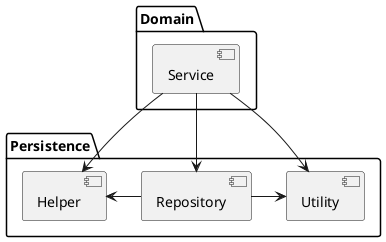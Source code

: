 @startuml

package "Domain" {
  [Service]
}
package "Persistence" {
  [Helper]
  [Repository]
  [Utility]
}

[Service] -d-> [Helper]
[Service] -d-> [Repository]
[Service] -d-> [Utility]
[Repository] -l-> [Helper]
[Repository] -r-> [Utility]


@enduml
